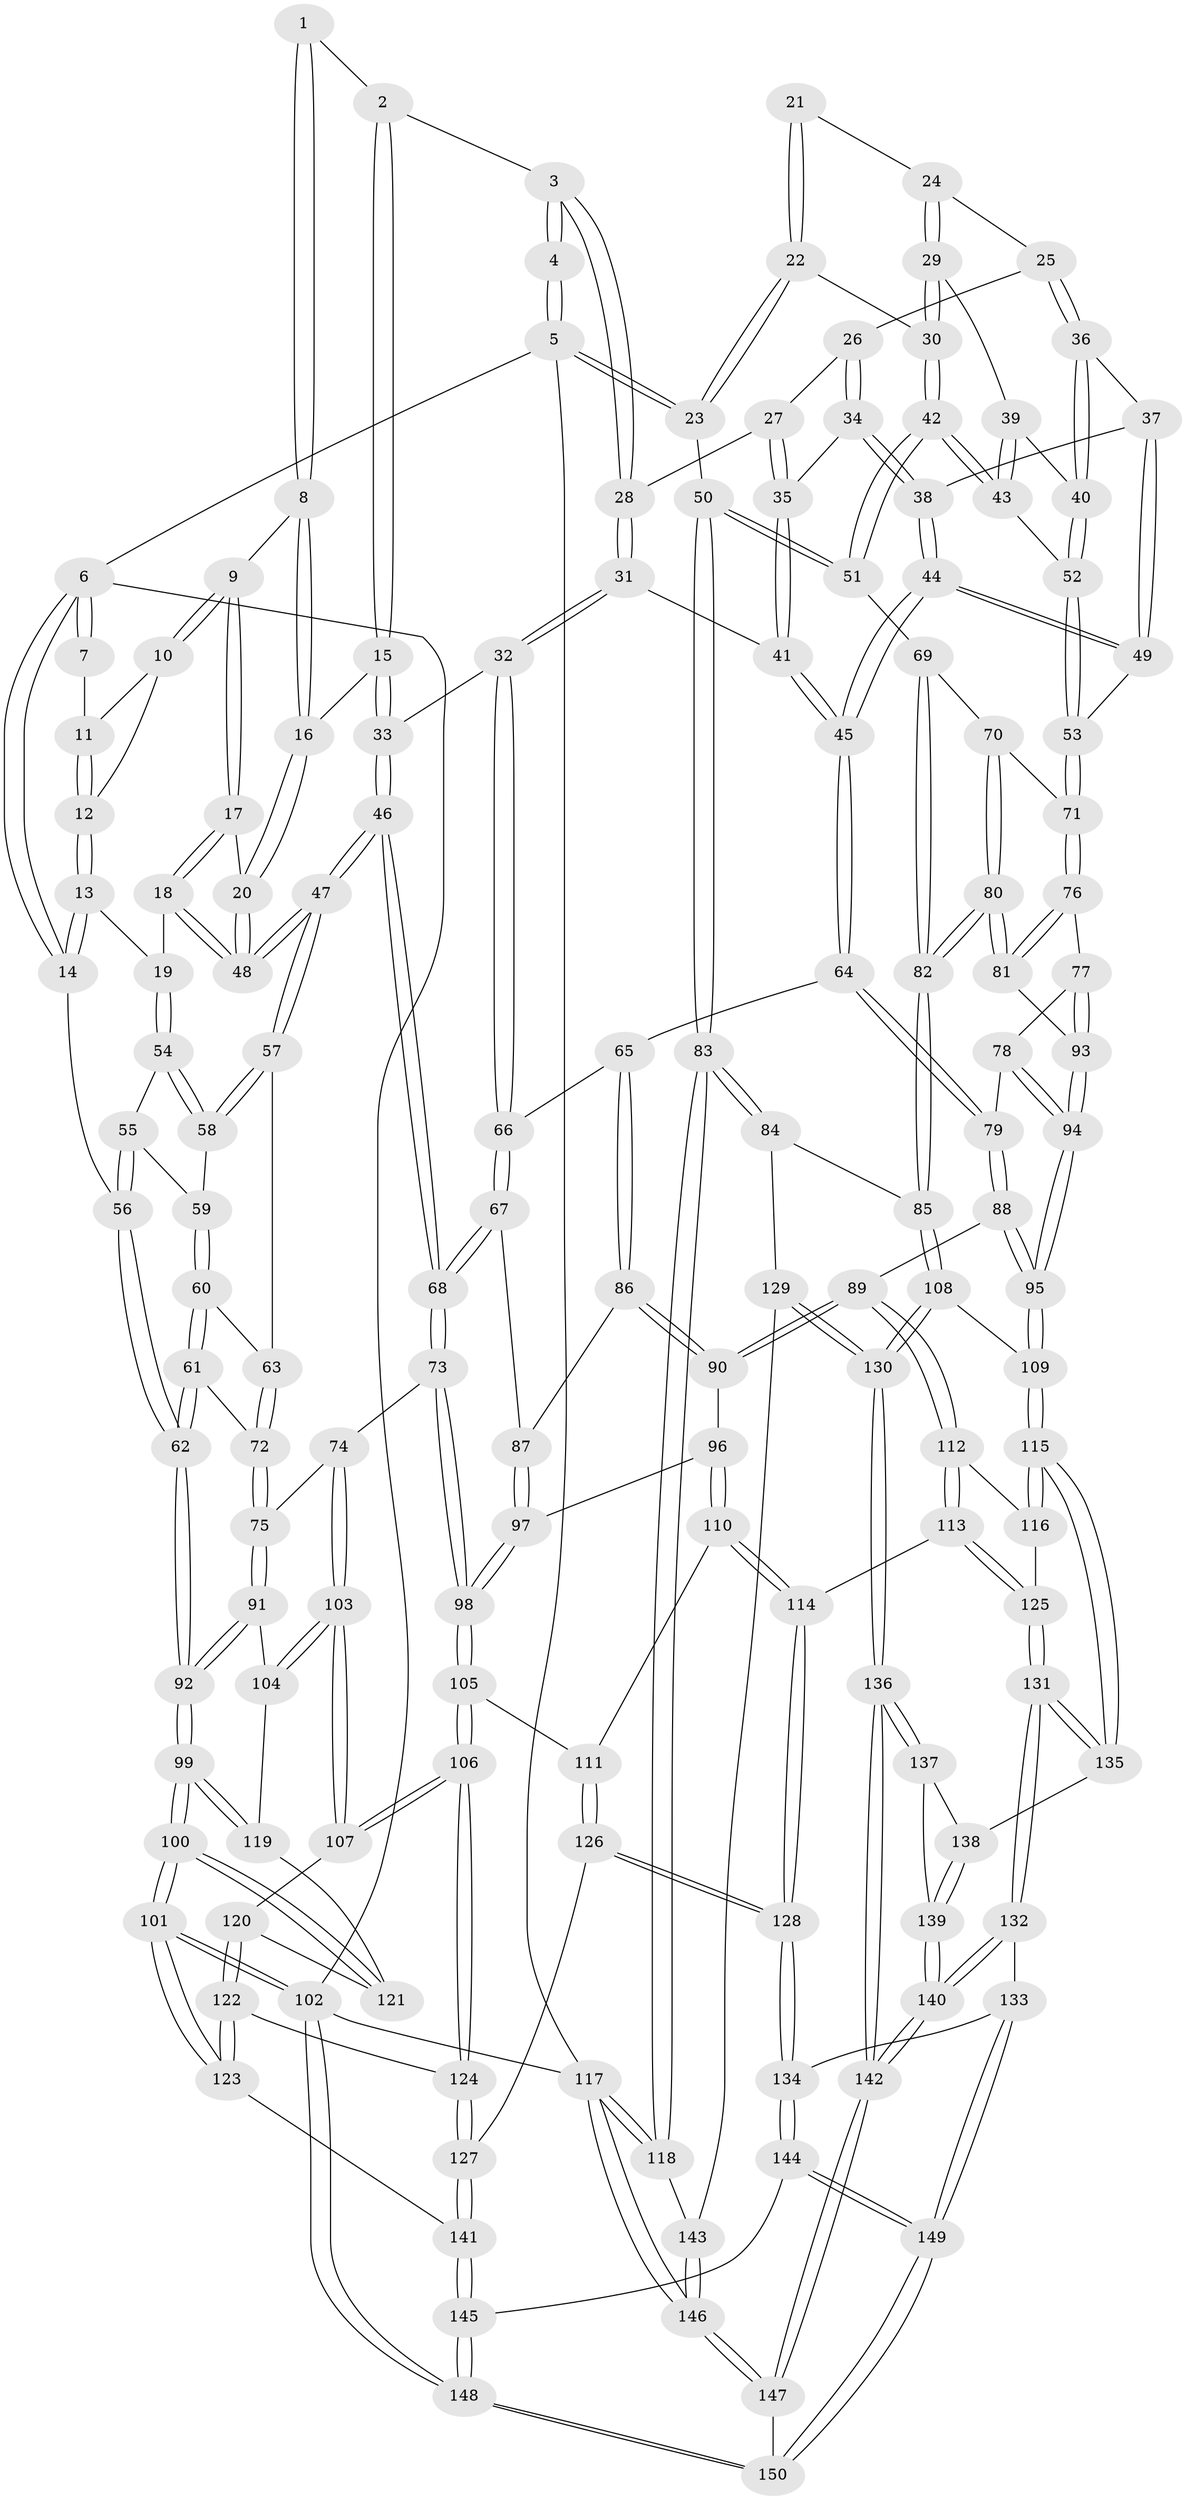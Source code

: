 // Generated by graph-tools (version 1.1) at 2025/16/03/09/25 04:16:51]
// undirected, 150 vertices, 372 edges
graph export_dot {
graph [start="1"]
  node [color=gray90,style=filled];
  1 [pos="+0.28133755674215233+0"];
  2 [pos="+0.44534973825231017+0"];
  3 [pos="+0.5934952485979698+0"];
  4 [pos="+0.6238017188669409+0"];
  5 [pos="+1+0"];
  6 [pos="+0+0"];
  7 [pos="+0+0"];
  8 [pos="+0.21437543332318476+0.04031393040905967"];
  9 [pos="+0.1396641857184328+0.1007196706558188"];
  10 [pos="+0.09847458591823605+0.0664117453692843"];
  11 [pos="+0.05219693255904668+0.013021828829762487"];
  12 [pos="+0.0461942285805266+0.11021370643575863"];
  13 [pos="+0.03591603132475643+0.1724271154372299"];
  14 [pos="+0+0.18472919183337205"];
  15 [pos="+0.3213495827027783+0.17400836448205767"];
  16 [pos="+0.2666253854623553+0.16930153287598715"];
  17 [pos="+0.10083079817656397+0.18461836982343618"];
  18 [pos="+0.09558955699235665+0.18819832018110372"];
  19 [pos="+0.09267978730601381+0.18901153278514327"];
  20 [pos="+0.24291517469523394+0.18927745740264396"];
  21 [pos="+0.8347640886443584+0.02805937395857102"];
  22 [pos="+0.9992112742662098+0.125526051364828"];
  23 [pos="+1+0.05708096894757072"];
  24 [pos="+0.8480872629613516+0.13626571837382412"];
  25 [pos="+0.8134454335523451+0.14779292637373329"];
  26 [pos="+0.7758786464806527+0.1339858499519423"];
  27 [pos="+0.6179823547024129+0"];
  28 [pos="+0.5957099856035275+0"];
  29 [pos="+0.9423126675627254+0.14832890670666396"];
  30 [pos="+0.9862605639274706+0.13313843668015699"];
  31 [pos="+0.574524007965269+0"];
  32 [pos="+0.43681005007085794+0.22978672468770758"];
  33 [pos="+0.38156328664323985+0.22191039721503536"];
  34 [pos="+0.7504603113331418+0.20913822241426916"];
  35 [pos="+0.7091189062840926+0.18760311168795255"];
  36 [pos="+0.8294465491826507+0.22302619761974868"];
  37 [pos="+0.7659510429614989+0.22383562354779543"];
  38 [pos="+0.7508921489075014+0.2108110854041448"];
  39 [pos="+0.901835021565152+0.18854401075092395"];
  40 [pos="+0.8305501439253697+0.2238689047615839"];
  41 [pos="+0.6287048044729336+0.2523364660723848"];
  42 [pos="+0.9055482286241358+0.3157615769824082"];
  43 [pos="+0.8858001274053462+0.3041504016304532"];
  44 [pos="+0.6316387598446312+0.304472879028855"];
  45 [pos="+0.6277449075875783+0.30485971312943366"];
  46 [pos="+0.250215860736745+0.3672351435795634"];
  47 [pos="+0.22414085133257733+0.3322484374025082"];
  48 [pos="+0.22401890303698738+0.33164947563457076"];
  49 [pos="+0.7629867061344588+0.3205019833774566"];
  50 [pos="+1+0.38502820737566523"];
  51 [pos="+0.936720326020425+0.3529072107050249"];
  52 [pos="+0.847010432847558+0.2923778127393235"];
  53 [pos="+0.774608792001898+0.3271078645733597"];
  54 [pos="+0.08503532539378049+0.25022378238365967"];
  55 [pos="+0.02350287062141934+0.2860556242000848"];
  56 [pos="+0+0.18477561648689725"];
  57 [pos="+0.1087187768296872+0.32383683769688826"];
  58 [pos="+0.08703200608135406+0.27379536336179255"];
  59 [pos="+0.037389864843486324+0.3132840183862137"];
  60 [pos="+0.03195719211041987+0.33104156082822656"];
  61 [pos="+0+0.3676454807263901"];
  62 [pos="+0+0.37527852513724996"];
  63 [pos="+0.097143624517619+0.3390072578657682"];
  64 [pos="+0.5937658031910709+0.33904220569462673"];
  65 [pos="+0.5135326019694416+0.33901335770260144"];
  66 [pos="+0.4605984457183413+0.27152901202298274"];
  67 [pos="+0.2902780729903765+0.3884182114777612"];
  68 [pos="+0.25377990487290786+0.38425396854405797"];
  69 [pos="+0.9078538651020345+0.3824797683391708"];
  70 [pos="+0.8302128169177037+0.3792963823970286"];
  71 [pos="+0.7785933893240481+0.34966437834396225"];
  72 [pos="+0.08202562412694896+0.41061829443550985"];
  73 [pos="+0.23689255310499677+0.4195974262563452"];
  74 [pos="+0.16942450855334423+0.4618871592627497"];
  75 [pos="+0.10999389277973827+0.45941137759173034"];
  76 [pos="+0.7631091550749028+0.420454193088598"];
  77 [pos="+0.6436491308438813+0.38654413934860643"];
  78 [pos="+0.6016430698405697+0.3504212263272978"];
  79 [pos="+0.5960595442510311+0.34344262225280153"];
  80 [pos="+0.8196033394718286+0.5222407847335144"];
  81 [pos="+0.7814384404568152+0.4794960094558724"];
  82 [pos="+0.830987960446995+0.5376098888444766"];
  83 [pos="+1+0.6237309128613405"];
  84 [pos="+0.8740562185494088+0.6036157883406422"];
  85 [pos="+0.8453771241542463+0.5959408522563197"];
  86 [pos="+0.49596914681819426+0.36428680651297524"];
  87 [pos="+0.3534583085422636+0.40651996257597733"];
  88 [pos="+0.5718312708600232+0.5143901148559663"];
  89 [pos="+0.48058974079496664+0.5182068307995836"];
  90 [pos="+0.4708142233156362+0.510596677424469"];
  91 [pos="+0.05654227438040312+0.5036823968214346"];
  92 [pos="+0+0.5029984774436926"];
  93 [pos="+0.6872309788831271+0.4685330993333078"];
  94 [pos="+0.6374689919174483+0.5296499624188516"];
  95 [pos="+0.6320521814119229+0.5457934598276609"];
  96 [pos="+0.4606052045092055+0.5132451757697715"];
  97 [pos="+0.39364568547582623+0.4962167359178799"];
  98 [pos="+0.309011046713543+0.5350799879417898"];
  99 [pos="+0+0.7870310192163879"];
  100 [pos="+0+0.8242466676397743"];
  101 [pos="+0+1"];
  102 [pos="+0+1"];
  103 [pos="+0.18463308182019836+0.5933269036440898"];
  104 [pos="+0.07756957434445387+0.5877395377465011"];
  105 [pos="+0.3014055929888203+0.6269529090400715"];
  106 [pos="+0.246567528912996+0.6427044525181542"];
  107 [pos="+0.197913567687196+0.6107579437161477"];
  108 [pos="+0.7881425583784846+0.6287485741912314"];
  109 [pos="+0.6694176188088035+0.6391391480469771"];
  110 [pos="+0.36173446839462087+0.6474925050316299"];
  111 [pos="+0.3037454937563161+0.6280499707684662"];
  112 [pos="+0.5188912315071409+0.6272078613313422"];
  113 [pos="+0.3967805211439553+0.6770413417276994"];
  114 [pos="+0.39236706395975485+0.6770975677255708"];
  115 [pos="+0.6415609442837739+0.6617422958372589"];
  116 [pos="+0.5432344128409314+0.6400221369248967"];
  117 [pos="+1+1"];
  118 [pos="+1+0.6783328996122491"];
  119 [pos="+0.06904715466638434+0.6037123743040694"];
  120 [pos="+0.104112956788574+0.6689415370856291"];
  121 [pos="+0.10308203753219301+0.6684007093582476"];
  122 [pos="+0.14260187043838365+0.7595735418264923"];
  123 [pos="+0.12676258686387842+0.8116225876534164"];
  124 [pos="+0.24335067729529972+0.650279656882452"];
  125 [pos="+0.4878296483428446+0.7354074325598599"];
  126 [pos="+0.3068987437098167+0.8172622205316552"];
  127 [pos="+0.2737666765735126+0.8187466106168344"];
  128 [pos="+0.3750080342700775+0.8247136582341281"];
  129 [pos="+0.8833729452583884+0.8306465931705583"];
  130 [pos="+0.7823258233404596+0.8546505569209055"];
  131 [pos="+0.5204571114377812+0.8006043189354467"];
  132 [pos="+0.5058580648693767+0.8350492149575309"];
  133 [pos="+0.4232764090337281+0.8524823474219946"];
  134 [pos="+0.38679723512810366+0.8368058278984464"];
  135 [pos="+0.6284828724662401+0.7143143839981996"];
  136 [pos="+0.7702383602295532+0.8686794213348636"];
  137 [pos="+0.7060593041400915+0.8217343422495724"];
  138 [pos="+0.6426641430929576+0.7463599418894457"];
  139 [pos="+0.6191115627698938+0.8507925152285574"];
  140 [pos="+0.5797784166007629+0.9077136484884848"];
  141 [pos="+0.2292200539596653+0.8404890220242069"];
  142 [pos="+0.7045839856026392+1"];
  143 [pos="+0.9277765066340168+0.8413778714432434"];
  144 [pos="+0.32707842259555864+0.932654516590612"];
  145 [pos="+0.24697215375027562+0.9537042785512867"];
  146 [pos="+0.979711961191347+1"];
  147 [pos="+0.7059368857524541+1"];
  148 [pos="+0.10955165402438141+1"];
  149 [pos="+0.4405429565148066+1"];
  150 [pos="+0.45935726174649505+1"];
  1 -- 2;
  1 -- 8;
  1 -- 8;
  2 -- 3;
  2 -- 15;
  2 -- 15;
  3 -- 4;
  3 -- 4;
  3 -- 28;
  3 -- 28;
  4 -- 5;
  4 -- 5;
  5 -- 6;
  5 -- 23;
  5 -- 23;
  5 -- 117;
  6 -- 7;
  6 -- 7;
  6 -- 14;
  6 -- 14;
  6 -- 102;
  7 -- 11;
  8 -- 9;
  8 -- 16;
  8 -- 16;
  9 -- 10;
  9 -- 10;
  9 -- 17;
  9 -- 17;
  10 -- 11;
  10 -- 12;
  11 -- 12;
  11 -- 12;
  12 -- 13;
  12 -- 13;
  13 -- 14;
  13 -- 14;
  13 -- 19;
  14 -- 56;
  15 -- 16;
  15 -- 33;
  15 -- 33;
  16 -- 20;
  16 -- 20;
  17 -- 18;
  17 -- 18;
  17 -- 20;
  18 -- 19;
  18 -- 48;
  18 -- 48;
  19 -- 54;
  19 -- 54;
  20 -- 48;
  20 -- 48;
  21 -- 22;
  21 -- 22;
  21 -- 24;
  22 -- 23;
  22 -- 23;
  22 -- 30;
  23 -- 50;
  24 -- 25;
  24 -- 29;
  24 -- 29;
  25 -- 26;
  25 -- 36;
  25 -- 36;
  26 -- 27;
  26 -- 34;
  26 -- 34;
  27 -- 28;
  27 -- 35;
  27 -- 35;
  28 -- 31;
  28 -- 31;
  29 -- 30;
  29 -- 30;
  29 -- 39;
  30 -- 42;
  30 -- 42;
  31 -- 32;
  31 -- 32;
  31 -- 41;
  32 -- 33;
  32 -- 66;
  32 -- 66;
  33 -- 46;
  33 -- 46;
  34 -- 35;
  34 -- 38;
  34 -- 38;
  35 -- 41;
  35 -- 41;
  36 -- 37;
  36 -- 40;
  36 -- 40;
  37 -- 38;
  37 -- 49;
  37 -- 49;
  38 -- 44;
  38 -- 44;
  39 -- 40;
  39 -- 43;
  39 -- 43;
  40 -- 52;
  40 -- 52;
  41 -- 45;
  41 -- 45;
  42 -- 43;
  42 -- 43;
  42 -- 51;
  42 -- 51;
  43 -- 52;
  44 -- 45;
  44 -- 45;
  44 -- 49;
  44 -- 49;
  45 -- 64;
  45 -- 64;
  46 -- 47;
  46 -- 47;
  46 -- 68;
  46 -- 68;
  47 -- 48;
  47 -- 48;
  47 -- 57;
  47 -- 57;
  49 -- 53;
  50 -- 51;
  50 -- 51;
  50 -- 83;
  50 -- 83;
  51 -- 69;
  52 -- 53;
  52 -- 53;
  53 -- 71;
  53 -- 71;
  54 -- 55;
  54 -- 58;
  54 -- 58;
  55 -- 56;
  55 -- 56;
  55 -- 59;
  56 -- 62;
  56 -- 62;
  57 -- 58;
  57 -- 58;
  57 -- 63;
  58 -- 59;
  59 -- 60;
  59 -- 60;
  60 -- 61;
  60 -- 61;
  60 -- 63;
  61 -- 62;
  61 -- 62;
  61 -- 72;
  62 -- 92;
  62 -- 92;
  63 -- 72;
  63 -- 72;
  64 -- 65;
  64 -- 79;
  64 -- 79;
  65 -- 66;
  65 -- 86;
  65 -- 86;
  66 -- 67;
  66 -- 67;
  67 -- 68;
  67 -- 68;
  67 -- 87;
  68 -- 73;
  68 -- 73;
  69 -- 70;
  69 -- 82;
  69 -- 82;
  70 -- 71;
  70 -- 80;
  70 -- 80;
  71 -- 76;
  71 -- 76;
  72 -- 75;
  72 -- 75;
  73 -- 74;
  73 -- 98;
  73 -- 98;
  74 -- 75;
  74 -- 103;
  74 -- 103;
  75 -- 91;
  75 -- 91;
  76 -- 77;
  76 -- 81;
  76 -- 81;
  77 -- 78;
  77 -- 93;
  77 -- 93;
  78 -- 79;
  78 -- 94;
  78 -- 94;
  79 -- 88;
  79 -- 88;
  80 -- 81;
  80 -- 81;
  80 -- 82;
  80 -- 82;
  81 -- 93;
  82 -- 85;
  82 -- 85;
  83 -- 84;
  83 -- 84;
  83 -- 118;
  83 -- 118;
  84 -- 85;
  84 -- 129;
  85 -- 108;
  85 -- 108;
  86 -- 87;
  86 -- 90;
  86 -- 90;
  87 -- 97;
  87 -- 97;
  88 -- 89;
  88 -- 95;
  88 -- 95;
  89 -- 90;
  89 -- 90;
  89 -- 112;
  89 -- 112;
  90 -- 96;
  91 -- 92;
  91 -- 92;
  91 -- 104;
  92 -- 99;
  92 -- 99;
  93 -- 94;
  93 -- 94;
  94 -- 95;
  94 -- 95;
  95 -- 109;
  95 -- 109;
  96 -- 97;
  96 -- 110;
  96 -- 110;
  97 -- 98;
  97 -- 98;
  98 -- 105;
  98 -- 105;
  99 -- 100;
  99 -- 100;
  99 -- 119;
  99 -- 119;
  100 -- 101;
  100 -- 101;
  100 -- 121;
  100 -- 121;
  101 -- 102;
  101 -- 102;
  101 -- 123;
  101 -- 123;
  102 -- 148;
  102 -- 148;
  102 -- 117;
  103 -- 104;
  103 -- 104;
  103 -- 107;
  103 -- 107;
  104 -- 119;
  105 -- 106;
  105 -- 106;
  105 -- 111;
  106 -- 107;
  106 -- 107;
  106 -- 124;
  106 -- 124;
  107 -- 120;
  108 -- 109;
  108 -- 130;
  108 -- 130;
  109 -- 115;
  109 -- 115;
  110 -- 111;
  110 -- 114;
  110 -- 114;
  111 -- 126;
  111 -- 126;
  112 -- 113;
  112 -- 113;
  112 -- 116;
  113 -- 114;
  113 -- 125;
  113 -- 125;
  114 -- 128;
  114 -- 128;
  115 -- 116;
  115 -- 116;
  115 -- 135;
  115 -- 135;
  116 -- 125;
  117 -- 118;
  117 -- 118;
  117 -- 146;
  117 -- 146;
  118 -- 143;
  119 -- 121;
  120 -- 121;
  120 -- 122;
  120 -- 122;
  122 -- 123;
  122 -- 123;
  122 -- 124;
  123 -- 141;
  124 -- 127;
  124 -- 127;
  125 -- 131;
  125 -- 131;
  126 -- 127;
  126 -- 128;
  126 -- 128;
  127 -- 141;
  127 -- 141;
  128 -- 134;
  128 -- 134;
  129 -- 130;
  129 -- 130;
  129 -- 143;
  130 -- 136;
  130 -- 136;
  131 -- 132;
  131 -- 132;
  131 -- 135;
  131 -- 135;
  132 -- 133;
  132 -- 140;
  132 -- 140;
  133 -- 134;
  133 -- 149;
  133 -- 149;
  134 -- 144;
  134 -- 144;
  135 -- 138;
  136 -- 137;
  136 -- 137;
  136 -- 142;
  136 -- 142;
  137 -- 138;
  137 -- 139;
  138 -- 139;
  138 -- 139;
  139 -- 140;
  139 -- 140;
  140 -- 142;
  140 -- 142;
  141 -- 145;
  141 -- 145;
  142 -- 147;
  142 -- 147;
  143 -- 146;
  143 -- 146;
  144 -- 145;
  144 -- 149;
  144 -- 149;
  145 -- 148;
  145 -- 148;
  146 -- 147;
  146 -- 147;
  147 -- 150;
  148 -- 150;
  148 -- 150;
  149 -- 150;
  149 -- 150;
}
